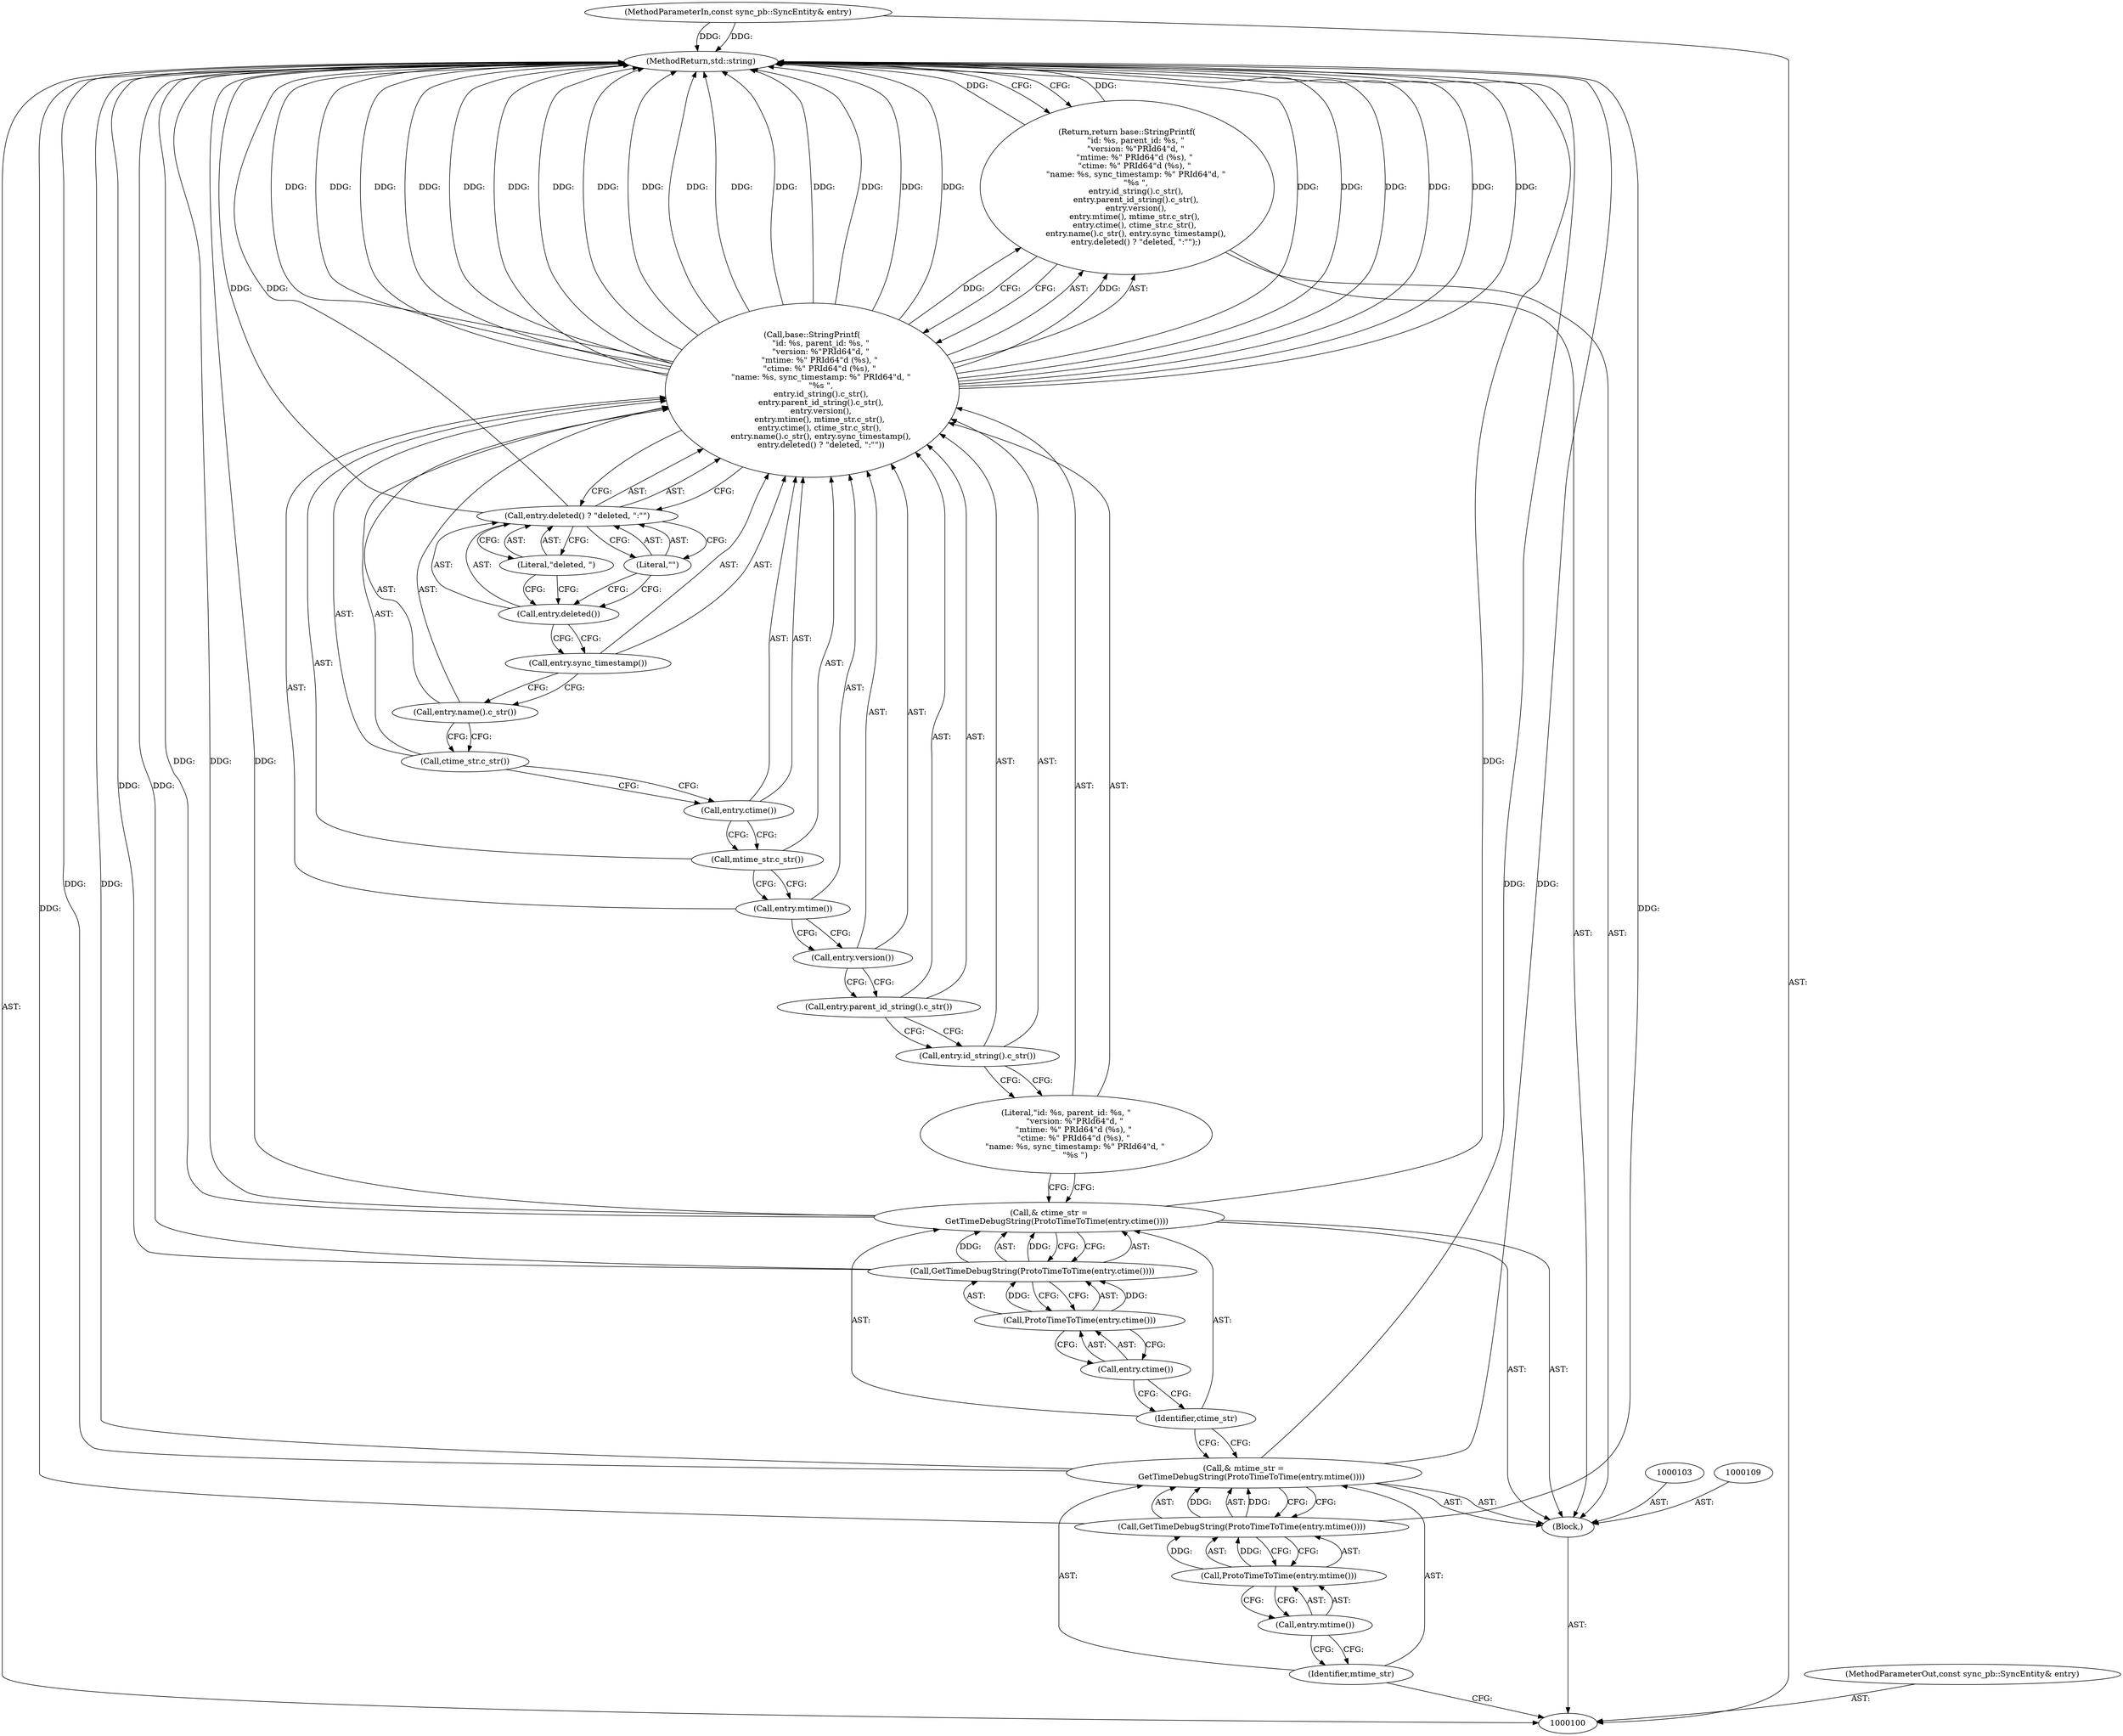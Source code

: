 digraph "1_Chrome_19190765882e272a6a2162c89acdb29110f7e3cf_3" {
"1000131" [label="(MethodReturn,std::string)"];
"1000118" [label="(Call,entry.id_string().c_str())"];
"1000119" [label="(Call,entry.parent_id_string().c_str())"];
"1000120" [label="(Call,entry.version())"];
"1000122" [label="(Call,mtime_str.c_str())"];
"1000121" [label="(Call,entry.mtime())"];
"1000124" [label="(Call,ctime_str.c_str())"];
"1000123" [label="(Call,entry.ctime())"];
"1000126" [label="(Call,entry.sync_timestamp())"];
"1000125" [label="(Call,entry.name().c_str())"];
"1000102" [label="(Block,)"];
"1000101" [label="(MethodParameterIn,const sync_pb::SyncEntity& entry)"];
"1000201" [label="(MethodParameterOut,const sync_pb::SyncEntity& entry)"];
"1000129" [label="(Literal,\"deleted, \")"];
"1000130" [label="(Literal,\"\")"];
"1000127" [label="(Call,entry.deleted() ? \"deleted, \":\"\")"];
"1000128" [label="(Call,entry.deleted())"];
"1000104" [label="(Call,& mtime_str =\n      GetTimeDebugString(ProtoTimeToTime(entry.mtime())))"];
"1000105" [label="(Identifier,mtime_str)"];
"1000107" [label="(Call,ProtoTimeToTime(entry.mtime()))"];
"1000108" [label="(Call,entry.mtime())"];
"1000106" [label="(Call,GetTimeDebugString(ProtoTimeToTime(entry.mtime())))"];
"1000110" [label="(Call,& ctime_str =\n      GetTimeDebugString(ProtoTimeToTime(entry.ctime())))"];
"1000111" [label="(Identifier,ctime_str)"];
"1000113" [label="(Call,ProtoTimeToTime(entry.ctime()))"];
"1000114" [label="(Call,entry.ctime())"];
"1000112" [label="(Call,GetTimeDebugString(ProtoTimeToTime(entry.ctime())))"];
"1000116" [label="(Call,base::StringPrintf(\n       \"id: %s, parent_id: %s, \"\n       \"version: %\"PRId64\"d, \"\n      \"mtime: %\" PRId64\"d (%s), \"\n      \"ctime: %\" PRId64\"d (%s), \"\n       \"name: %s, sync_timestamp: %\" PRId64\"d, \"\n       \"%s \",\n       entry.id_string().c_str(),\n       entry.parent_id_string().c_str(),\n       entry.version(),\n      entry.mtime(), mtime_str.c_str(),\n      entry.ctime(), ctime_str.c_str(),\n       entry.name().c_str(), entry.sync_timestamp(),\n       entry.deleted() ? \"deleted, \":\"\"))"];
"1000115" [label="(Return,return base::StringPrintf(\n       \"id: %s, parent_id: %s, \"\n       \"version: %\"PRId64\"d, \"\n      \"mtime: %\" PRId64\"d (%s), \"\n      \"ctime: %\" PRId64\"d (%s), \"\n       \"name: %s, sync_timestamp: %\" PRId64\"d, \"\n       \"%s \",\n       entry.id_string().c_str(),\n       entry.parent_id_string().c_str(),\n       entry.version(),\n      entry.mtime(), mtime_str.c_str(),\n      entry.ctime(), ctime_str.c_str(),\n       entry.name().c_str(), entry.sync_timestamp(),\n       entry.deleted() ? \"deleted, \":\"\");)"];
"1000117" [label="(Literal,\"id: %s, parent_id: %s, \"\n       \"version: %\"PRId64\"d, \"\n      \"mtime: %\" PRId64\"d (%s), \"\n      \"ctime: %\" PRId64\"d (%s), \"\n       \"name: %s, sync_timestamp: %\" PRId64\"d, \"\n       \"%s \")"];
"1000131" -> "1000100"  [label="AST: "];
"1000131" -> "1000115"  [label="CFG: "];
"1000116" -> "1000131"  [label="DDG: "];
"1000116" -> "1000131"  [label="DDG: "];
"1000116" -> "1000131"  [label="DDG: "];
"1000116" -> "1000131"  [label="DDG: "];
"1000116" -> "1000131"  [label="DDG: "];
"1000116" -> "1000131"  [label="DDG: "];
"1000116" -> "1000131"  [label="DDG: "];
"1000116" -> "1000131"  [label="DDG: "];
"1000116" -> "1000131"  [label="DDG: "];
"1000116" -> "1000131"  [label="DDG: "];
"1000116" -> "1000131"  [label="DDG: "];
"1000106" -> "1000131"  [label="DDG: "];
"1000104" -> "1000131"  [label="DDG: "];
"1000104" -> "1000131"  [label="DDG: "];
"1000110" -> "1000131"  [label="DDG: "];
"1000110" -> "1000131"  [label="DDG: "];
"1000127" -> "1000131"  [label="DDG: "];
"1000112" -> "1000131"  [label="DDG: "];
"1000101" -> "1000131"  [label="DDG: "];
"1000115" -> "1000131"  [label="DDG: "];
"1000118" -> "1000116"  [label="AST: "];
"1000118" -> "1000117"  [label="CFG: "];
"1000119" -> "1000118"  [label="CFG: "];
"1000119" -> "1000116"  [label="AST: "];
"1000119" -> "1000118"  [label="CFG: "];
"1000120" -> "1000119"  [label="CFG: "];
"1000120" -> "1000116"  [label="AST: "];
"1000120" -> "1000119"  [label="CFG: "];
"1000121" -> "1000120"  [label="CFG: "];
"1000122" -> "1000116"  [label="AST: "];
"1000122" -> "1000121"  [label="CFG: "];
"1000123" -> "1000122"  [label="CFG: "];
"1000121" -> "1000116"  [label="AST: "];
"1000121" -> "1000120"  [label="CFG: "];
"1000122" -> "1000121"  [label="CFG: "];
"1000124" -> "1000116"  [label="AST: "];
"1000124" -> "1000123"  [label="CFG: "];
"1000125" -> "1000124"  [label="CFG: "];
"1000123" -> "1000116"  [label="AST: "];
"1000123" -> "1000122"  [label="CFG: "];
"1000124" -> "1000123"  [label="CFG: "];
"1000126" -> "1000116"  [label="AST: "];
"1000126" -> "1000125"  [label="CFG: "];
"1000128" -> "1000126"  [label="CFG: "];
"1000125" -> "1000116"  [label="AST: "];
"1000125" -> "1000124"  [label="CFG: "];
"1000126" -> "1000125"  [label="CFG: "];
"1000102" -> "1000100"  [label="AST: "];
"1000103" -> "1000102"  [label="AST: "];
"1000104" -> "1000102"  [label="AST: "];
"1000109" -> "1000102"  [label="AST: "];
"1000110" -> "1000102"  [label="AST: "];
"1000115" -> "1000102"  [label="AST: "];
"1000101" -> "1000100"  [label="AST: "];
"1000101" -> "1000131"  [label="DDG: "];
"1000201" -> "1000100"  [label="AST: "];
"1000129" -> "1000127"  [label="AST: "];
"1000129" -> "1000128"  [label="CFG: "];
"1000127" -> "1000129"  [label="CFG: "];
"1000130" -> "1000127"  [label="AST: "];
"1000130" -> "1000128"  [label="CFG: "];
"1000127" -> "1000130"  [label="CFG: "];
"1000127" -> "1000116"  [label="AST: "];
"1000127" -> "1000129"  [label="CFG: "];
"1000127" -> "1000130"  [label="CFG: "];
"1000128" -> "1000127"  [label="AST: "];
"1000129" -> "1000127"  [label="AST: "];
"1000130" -> "1000127"  [label="AST: "];
"1000116" -> "1000127"  [label="CFG: "];
"1000127" -> "1000131"  [label="DDG: "];
"1000128" -> "1000127"  [label="AST: "];
"1000128" -> "1000126"  [label="CFG: "];
"1000129" -> "1000128"  [label="CFG: "];
"1000130" -> "1000128"  [label="CFG: "];
"1000104" -> "1000102"  [label="AST: "];
"1000104" -> "1000106"  [label="CFG: "];
"1000105" -> "1000104"  [label="AST: "];
"1000106" -> "1000104"  [label="AST: "];
"1000111" -> "1000104"  [label="CFG: "];
"1000104" -> "1000131"  [label="DDG: "];
"1000104" -> "1000131"  [label="DDG: "];
"1000106" -> "1000104"  [label="DDG: "];
"1000105" -> "1000104"  [label="AST: "];
"1000105" -> "1000100"  [label="CFG: "];
"1000108" -> "1000105"  [label="CFG: "];
"1000107" -> "1000106"  [label="AST: "];
"1000107" -> "1000108"  [label="CFG: "];
"1000108" -> "1000107"  [label="AST: "];
"1000106" -> "1000107"  [label="CFG: "];
"1000107" -> "1000106"  [label="DDG: "];
"1000108" -> "1000107"  [label="AST: "];
"1000108" -> "1000105"  [label="CFG: "];
"1000107" -> "1000108"  [label="CFG: "];
"1000106" -> "1000104"  [label="AST: "];
"1000106" -> "1000107"  [label="CFG: "];
"1000107" -> "1000106"  [label="AST: "];
"1000104" -> "1000106"  [label="CFG: "];
"1000106" -> "1000131"  [label="DDG: "];
"1000106" -> "1000104"  [label="DDG: "];
"1000107" -> "1000106"  [label="DDG: "];
"1000110" -> "1000102"  [label="AST: "];
"1000110" -> "1000112"  [label="CFG: "];
"1000111" -> "1000110"  [label="AST: "];
"1000112" -> "1000110"  [label="AST: "];
"1000117" -> "1000110"  [label="CFG: "];
"1000110" -> "1000131"  [label="DDG: "];
"1000110" -> "1000131"  [label="DDG: "];
"1000112" -> "1000110"  [label="DDG: "];
"1000111" -> "1000110"  [label="AST: "];
"1000111" -> "1000104"  [label="CFG: "];
"1000114" -> "1000111"  [label="CFG: "];
"1000113" -> "1000112"  [label="AST: "];
"1000113" -> "1000114"  [label="CFG: "];
"1000114" -> "1000113"  [label="AST: "];
"1000112" -> "1000113"  [label="CFG: "];
"1000113" -> "1000112"  [label="DDG: "];
"1000114" -> "1000113"  [label="AST: "];
"1000114" -> "1000111"  [label="CFG: "];
"1000113" -> "1000114"  [label="CFG: "];
"1000112" -> "1000110"  [label="AST: "];
"1000112" -> "1000113"  [label="CFG: "];
"1000113" -> "1000112"  [label="AST: "];
"1000110" -> "1000112"  [label="CFG: "];
"1000112" -> "1000131"  [label="DDG: "];
"1000112" -> "1000110"  [label="DDG: "];
"1000113" -> "1000112"  [label="DDG: "];
"1000116" -> "1000115"  [label="AST: "];
"1000116" -> "1000127"  [label="CFG: "];
"1000117" -> "1000116"  [label="AST: "];
"1000118" -> "1000116"  [label="AST: "];
"1000119" -> "1000116"  [label="AST: "];
"1000120" -> "1000116"  [label="AST: "];
"1000121" -> "1000116"  [label="AST: "];
"1000122" -> "1000116"  [label="AST: "];
"1000123" -> "1000116"  [label="AST: "];
"1000124" -> "1000116"  [label="AST: "];
"1000125" -> "1000116"  [label="AST: "];
"1000126" -> "1000116"  [label="AST: "];
"1000127" -> "1000116"  [label="AST: "];
"1000115" -> "1000116"  [label="CFG: "];
"1000116" -> "1000131"  [label="DDG: "];
"1000116" -> "1000131"  [label="DDG: "];
"1000116" -> "1000131"  [label="DDG: "];
"1000116" -> "1000131"  [label="DDG: "];
"1000116" -> "1000131"  [label="DDG: "];
"1000116" -> "1000131"  [label="DDG: "];
"1000116" -> "1000131"  [label="DDG: "];
"1000116" -> "1000131"  [label="DDG: "];
"1000116" -> "1000131"  [label="DDG: "];
"1000116" -> "1000131"  [label="DDG: "];
"1000116" -> "1000131"  [label="DDG: "];
"1000116" -> "1000115"  [label="DDG: "];
"1000115" -> "1000102"  [label="AST: "];
"1000115" -> "1000116"  [label="CFG: "];
"1000116" -> "1000115"  [label="AST: "];
"1000131" -> "1000115"  [label="CFG: "];
"1000115" -> "1000131"  [label="DDG: "];
"1000116" -> "1000115"  [label="DDG: "];
"1000117" -> "1000116"  [label="AST: "];
"1000117" -> "1000110"  [label="CFG: "];
"1000118" -> "1000117"  [label="CFG: "];
}

